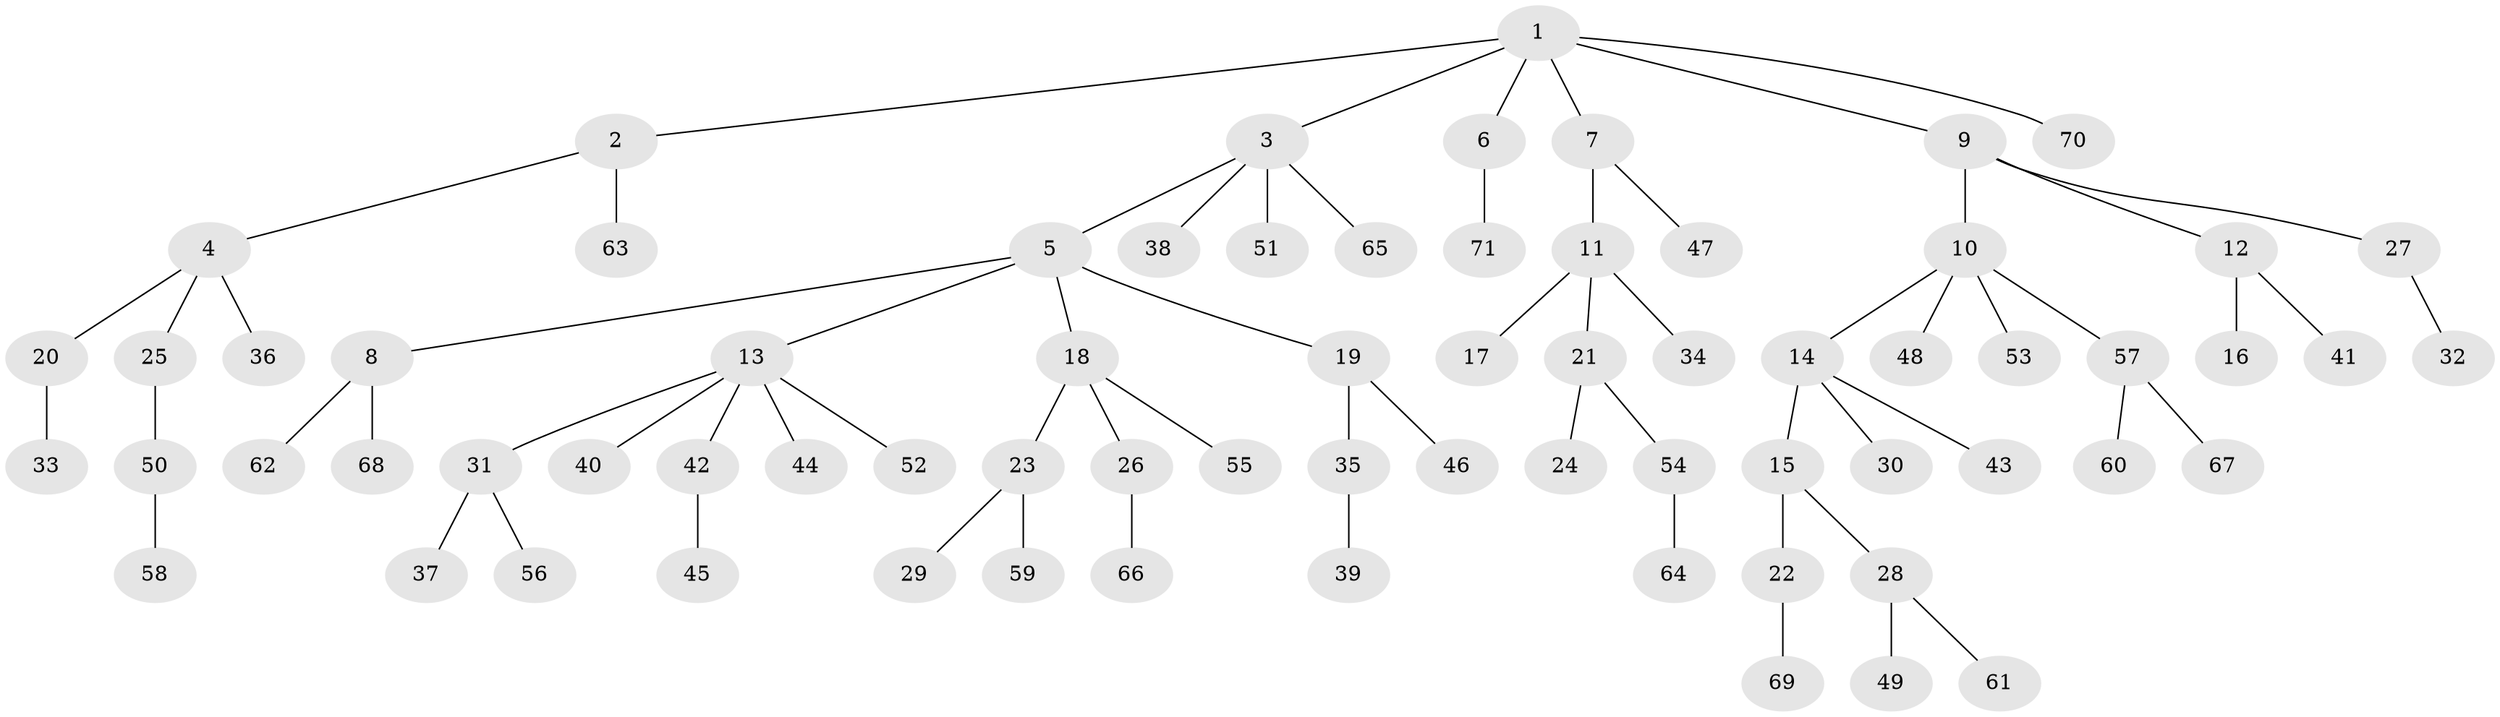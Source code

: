 // Generated by graph-tools (version 1.1) at 2025/50/03/09/25 03:50:26]
// undirected, 71 vertices, 70 edges
graph export_dot {
graph [start="1"]
  node [color=gray90,style=filled];
  1;
  2;
  3;
  4;
  5;
  6;
  7;
  8;
  9;
  10;
  11;
  12;
  13;
  14;
  15;
  16;
  17;
  18;
  19;
  20;
  21;
  22;
  23;
  24;
  25;
  26;
  27;
  28;
  29;
  30;
  31;
  32;
  33;
  34;
  35;
  36;
  37;
  38;
  39;
  40;
  41;
  42;
  43;
  44;
  45;
  46;
  47;
  48;
  49;
  50;
  51;
  52;
  53;
  54;
  55;
  56;
  57;
  58;
  59;
  60;
  61;
  62;
  63;
  64;
  65;
  66;
  67;
  68;
  69;
  70;
  71;
  1 -- 2;
  1 -- 3;
  1 -- 6;
  1 -- 7;
  1 -- 9;
  1 -- 70;
  2 -- 4;
  2 -- 63;
  3 -- 5;
  3 -- 38;
  3 -- 51;
  3 -- 65;
  4 -- 20;
  4 -- 25;
  4 -- 36;
  5 -- 8;
  5 -- 13;
  5 -- 18;
  5 -- 19;
  6 -- 71;
  7 -- 11;
  7 -- 47;
  8 -- 62;
  8 -- 68;
  9 -- 10;
  9 -- 12;
  9 -- 27;
  10 -- 14;
  10 -- 48;
  10 -- 53;
  10 -- 57;
  11 -- 17;
  11 -- 21;
  11 -- 34;
  12 -- 16;
  12 -- 41;
  13 -- 31;
  13 -- 40;
  13 -- 42;
  13 -- 44;
  13 -- 52;
  14 -- 15;
  14 -- 30;
  14 -- 43;
  15 -- 22;
  15 -- 28;
  18 -- 23;
  18 -- 26;
  18 -- 55;
  19 -- 35;
  19 -- 46;
  20 -- 33;
  21 -- 24;
  21 -- 54;
  22 -- 69;
  23 -- 29;
  23 -- 59;
  25 -- 50;
  26 -- 66;
  27 -- 32;
  28 -- 49;
  28 -- 61;
  31 -- 37;
  31 -- 56;
  35 -- 39;
  42 -- 45;
  50 -- 58;
  54 -- 64;
  57 -- 60;
  57 -- 67;
}
